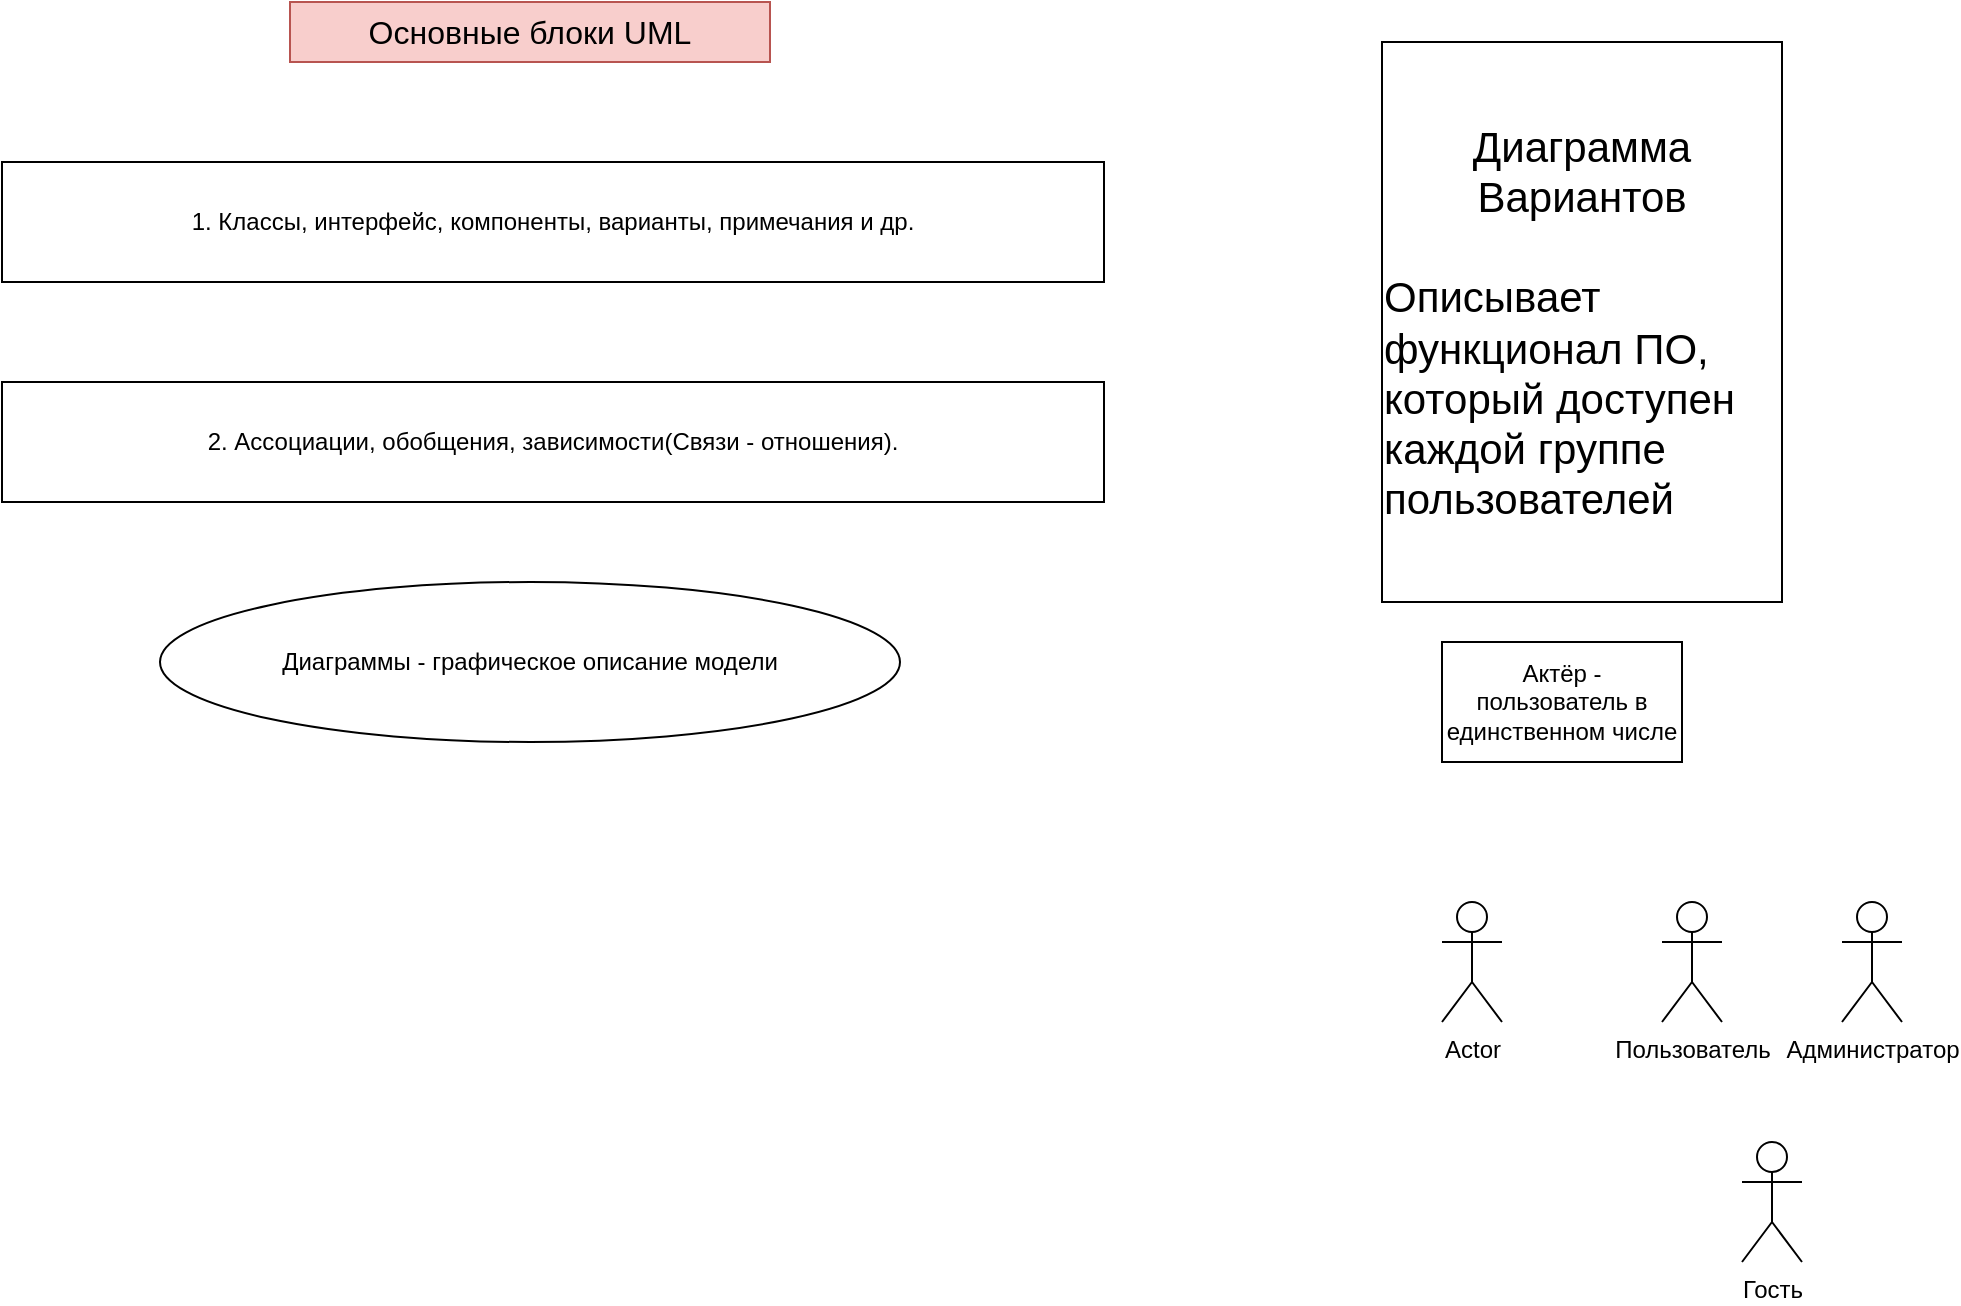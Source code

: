<mxfile version="24.7.17">
  <diagram name="Страница — 1" id="DZUBxi0d5g1K0RHK8GHa">
    <mxGraphModel dx="1434" dy="761" grid="1" gridSize="10" guides="1" tooltips="1" connect="1" arrows="1" fold="1" page="1" pageScale="1" pageWidth="827" pageHeight="1169" math="0" shadow="0">
      <root>
        <mxCell id="0" />
        <mxCell id="1" parent="0" />
        <mxCell id="yMosKGPR7Ae0IR_q0wyg-2" value="Основные блоки UML" style="rounded=0;whiteSpace=wrap;html=1;fillColor=#f8cecc;strokeColor=#b85450;fontSize=16;" vertex="1" parent="1">
          <mxGeometry x="294" y="30" width="240" height="30" as="geometry" />
        </mxCell>
        <mxCell id="yMosKGPR7Ae0IR_q0wyg-4" value="1. Классы, интерфейс, компоненты, варианты, примечания и др." style="rounded=0;whiteSpace=wrap;html=1;" vertex="1" parent="1">
          <mxGeometry x="150" y="110" width="551" height="60" as="geometry" />
        </mxCell>
        <mxCell id="yMosKGPR7Ae0IR_q0wyg-7" value="2. Ассоциации, обобщения, зависимости(Связи - отношения)." style="rounded=0;whiteSpace=wrap;html=1;" vertex="1" parent="1">
          <mxGeometry x="150" y="220" width="551" height="60" as="geometry" />
        </mxCell>
        <mxCell id="yMosKGPR7Ae0IR_q0wyg-8" value="Диаграммы - графическое описание модели" style="ellipse;whiteSpace=wrap;html=1;" vertex="1" parent="1">
          <mxGeometry x="229" y="320" width="370" height="80" as="geometry" />
        </mxCell>
        <mxCell id="yMosKGPR7Ae0IR_q0wyg-9" value="&lt;font style=&quot;font-size: 21px;&quot;&gt;&lt;span style=&quot;&quot;&gt;Диаграмма&lt;/span&gt;&lt;br&gt;&lt;span style=&quot;&quot;&gt;Вариантов&lt;/span&gt;&lt;br&gt;&lt;br&gt;&lt;div style=&quot;text-align: left;&quot;&gt;&lt;span style=&quot;&quot;&gt;Описывает функционал ПО, который доступен каждой группе пользователей&lt;/span&gt;&lt;/div&gt;&lt;/font&gt;" style="whiteSpace=wrap;html=1;" vertex="1" parent="1">
          <mxGeometry x="840" y="50" width="200" height="280" as="geometry" />
        </mxCell>
        <mxCell id="yMosKGPR7Ae0IR_q0wyg-10" value="Актёр - пользователь в единственном числе" style="whiteSpace=wrap;html=1;" vertex="1" parent="1">
          <mxGeometry x="870" y="350" width="120" height="60" as="geometry" />
        </mxCell>
        <mxCell id="yMosKGPR7Ae0IR_q0wyg-12" value="Actor" style="shape=umlActor;verticalLabelPosition=bottom;verticalAlign=top;html=1;outlineConnect=0;" vertex="1" parent="1">
          <mxGeometry x="870" y="480" width="30" height="60" as="geometry" />
        </mxCell>
        <mxCell id="yMosKGPR7Ae0IR_q0wyg-14" value="Пользователь&lt;div&gt;&lt;br&gt;&lt;/div&gt;" style="shape=umlActor;verticalLabelPosition=bottom;verticalAlign=top;html=1;outlineConnect=0;" vertex="1" parent="1">
          <mxGeometry x="980" y="480" width="30" height="60" as="geometry" />
        </mxCell>
        <mxCell id="yMosKGPR7Ae0IR_q0wyg-15" value="Администратор" style="shape=umlActor;verticalLabelPosition=bottom;verticalAlign=top;html=1;outlineConnect=0;" vertex="1" parent="1">
          <mxGeometry x="1070" y="480" width="30" height="60" as="geometry" />
        </mxCell>
        <mxCell id="yMosKGPR7Ae0IR_q0wyg-16" value="Гость" style="shape=umlActor;verticalLabelPosition=bottom;verticalAlign=top;html=1;outlineConnect=0;" vertex="1" parent="1">
          <mxGeometry x="1020" y="600" width="30" height="60" as="geometry" />
        </mxCell>
      </root>
    </mxGraphModel>
  </diagram>
</mxfile>
